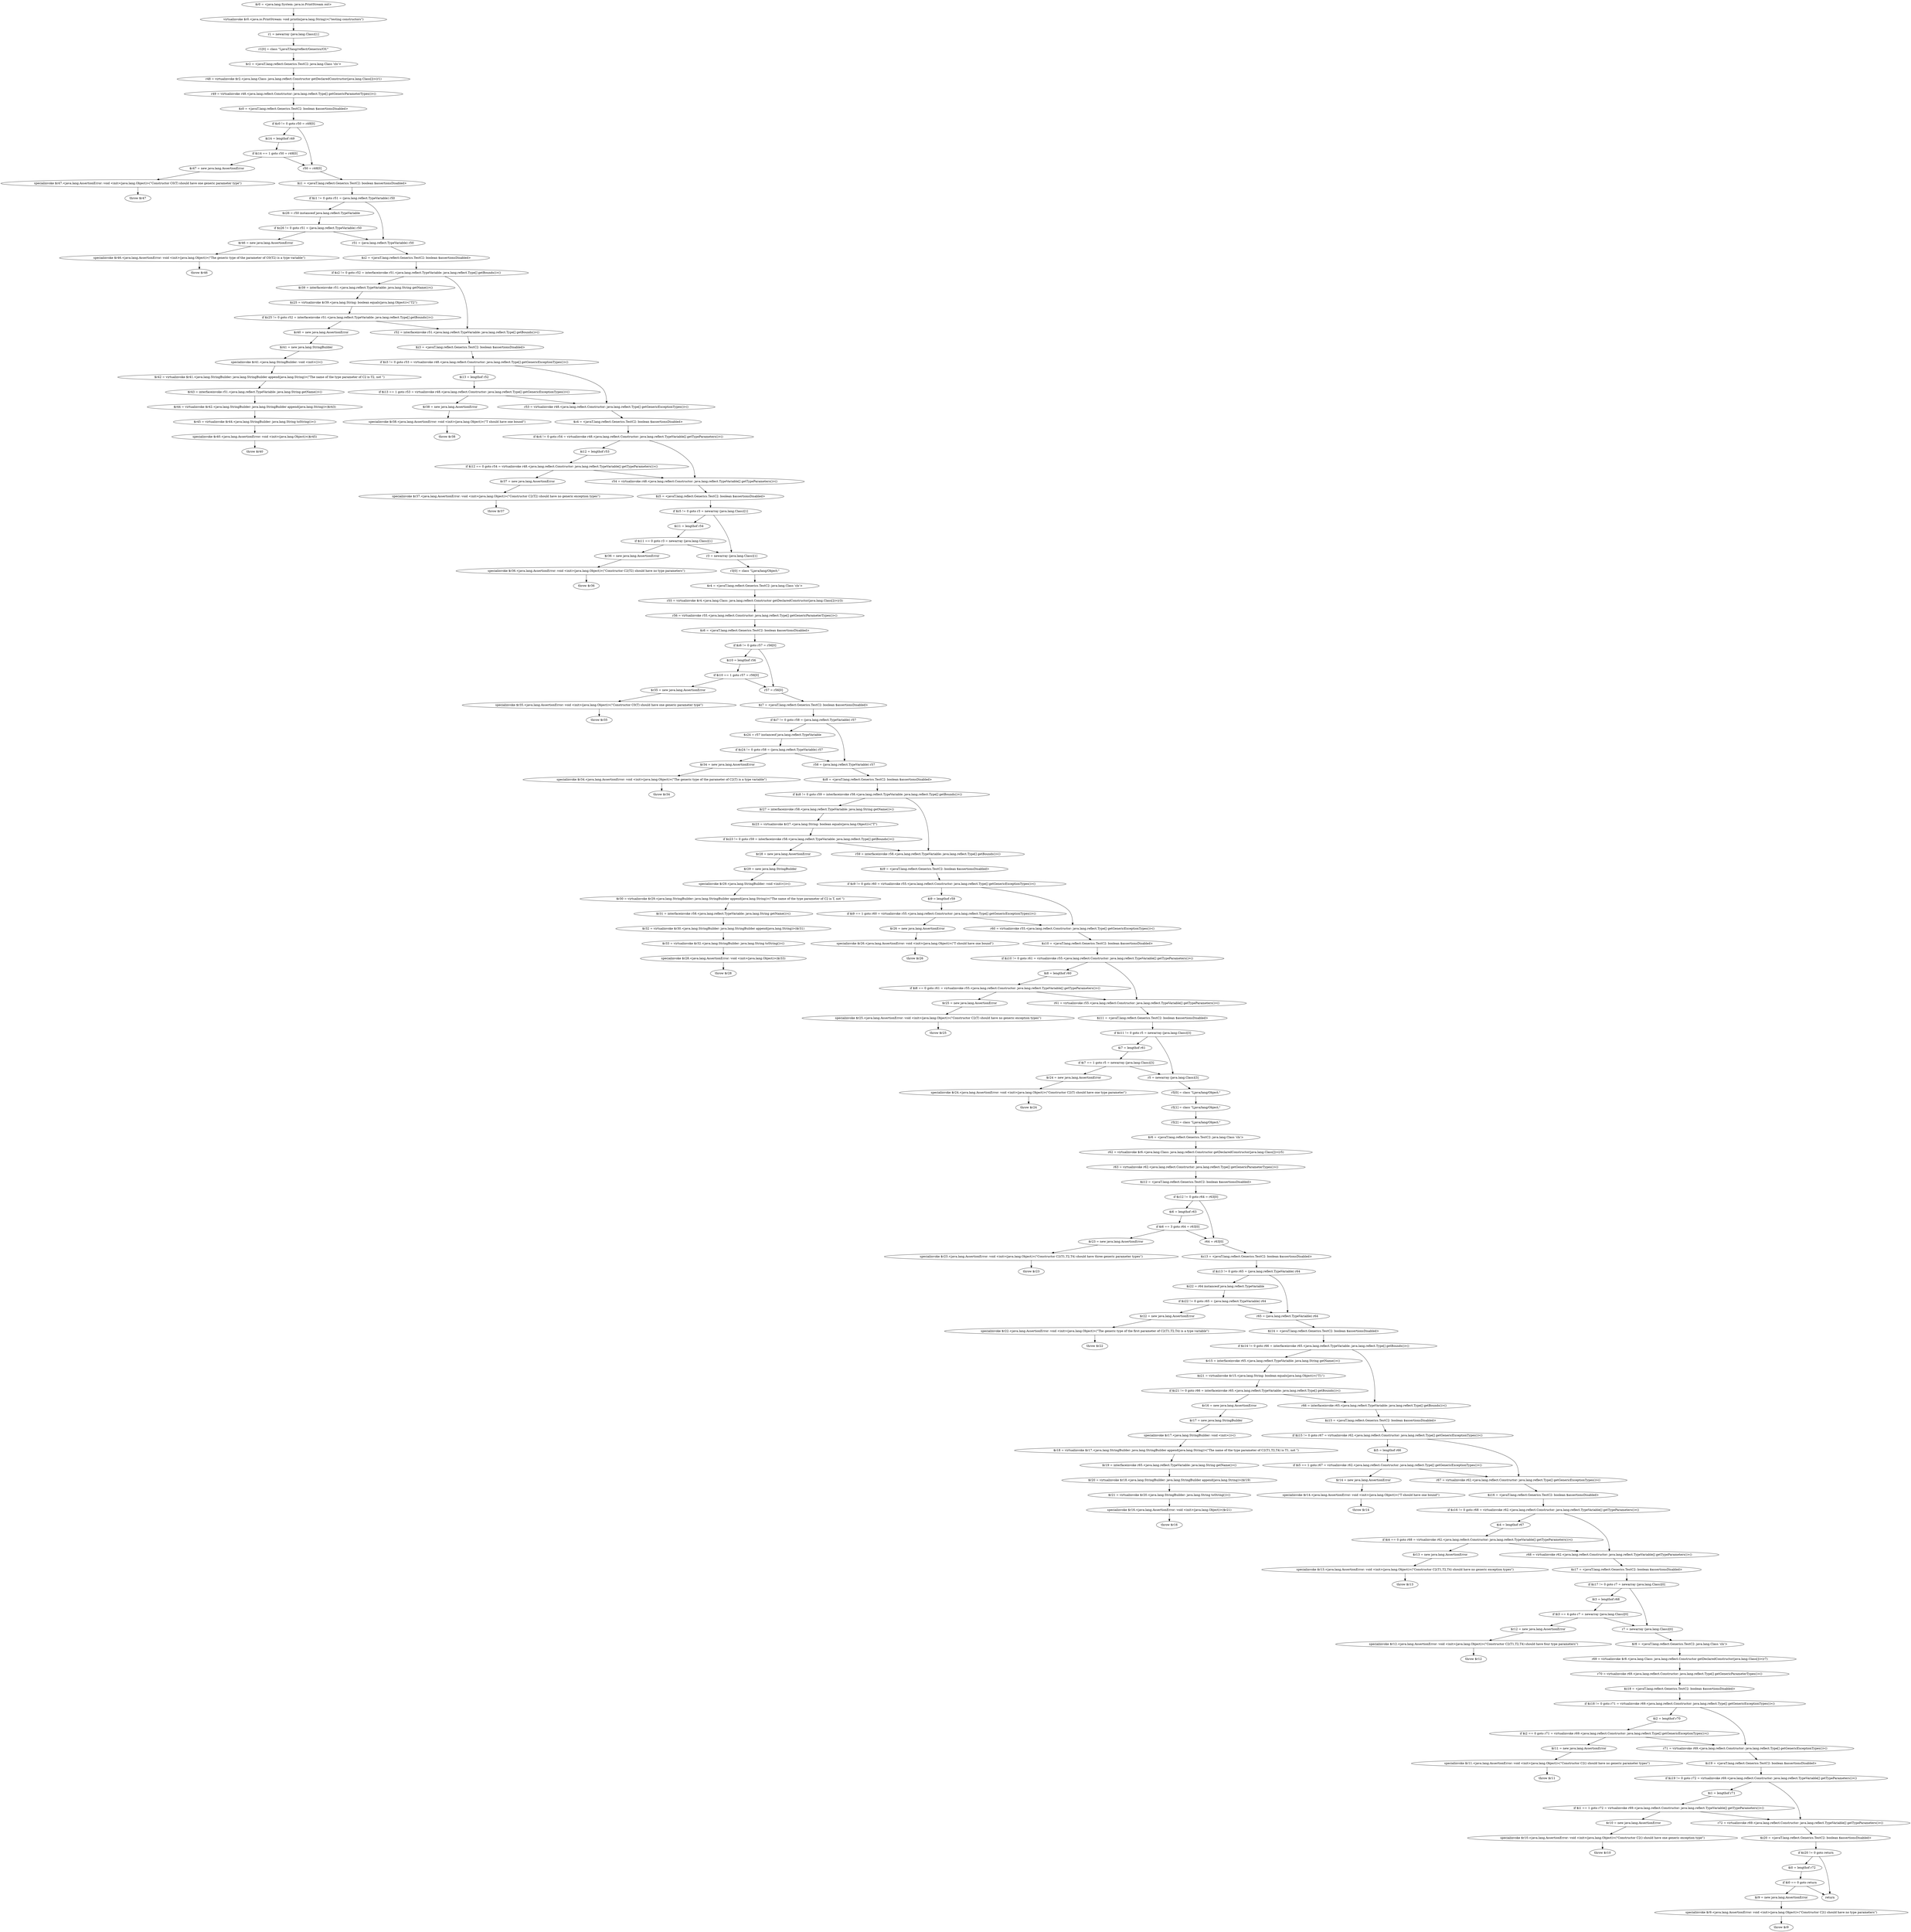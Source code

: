 digraph "unitGraph" {
    "$r0 = <java.lang.System: java.io.PrintStream out>"
    "virtualinvoke $r0.<java.io.PrintStream: void println(java.lang.String)>(\"testing constructors\")"
    "r1 = newarray (java.lang.Class)[1]"
    "r1[0] = class \"LjavaT/lang/reflect/Generics/C0;\""
    "$r2 = <javaT.lang.reflect.Generics.TestC2: java.lang.Class 'cls'>"
    "r48 = virtualinvoke $r2.<java.lang.Class: java.lang.reflect.Constructor getDeclaredConstructor(java.lang.Class[])>(r1)"
    "r49 = virtualinvoke r48.<java.lang.reflect.Constructor: java.lang.reflect.Type[] getGenericParameterTypes()>()"
    "$z0 = <javaT.lang.reflect.Generics.TestC2: boolean $assertionsDisabled>"
    "if $z0 != 0 goto r50 = r49[0]"
    "$i14 = lengthof r49"
    "if $i14 == 1 goto r50 = r49[0]"
    "$r47 = new java.lang.AssertionError"
    "specialinvoke $r47.<java.lang.AssertionError: void <init>(java.lang.Object)>(\"Constructor C0(T) should have one generic parameter type\")"
    "throw $r47"
    "r50 = r49[0]"
    "$z1 = <javaT.lang.reflect.Generics.TestC2: boolean $assertionsDisabled>"
    "if $z1 != 0 goto r51 = (java.lang.reflect.TypeVariable) r50"
    "$z26 = r50 instanceof java.lang.reflect.TypeVariable"
    "if $z26 != 0 goto r51 = (java.lang.reflect.TypeVariable) r50"
    "$r46 = new java.lang.AssertionError"
    "specialinvoke $r46.<java.lang.AssertionError: void <init>(java.lang.Object)>(\"The generic type of the parameter of C0(T2) is a type variable\")"
    "throw $r46"
    "r51 = (java.lang.reflect.TypeVariable) r50"
    "$z2 = <javaT.lang.reflect.Generics.TestC2: boolean $assertionsDisabled>"
    "if $z2 != 0 goto r52 = interfaceinvoke r51.<java.lang.reflect.TypeVariable: java.lang.reflect.Type[] getBounds()>()"
    "$r39 = interfaceinvoke r51.<java.lang.reflect.TypeVariable: java.lang.String getName()>()"
    "$z25 = virtualinvoke $r39.<java.lang.String: boolean equals(java.lang.Object)>(\"T2\")"
    "if $z25 != 0 goto r52 = interfaceinvoke r51.<java.lang.reflect.TypeVariable: java.lang.reflect.Type[] getBounds()>()"
    "$r40 = new java.lang.AssertionError"
    "$r41 = new java.lang.StringBuilder"
    "specialinvoke $r41.<java.lang.StringBuilder: void <init>()>()"
    "$r42 = virtualinvoke $r41.<java.lang.StringBuilder: java.lang.StringBuilder append(java.lang.String)>(\"The name of the type parameter of C2 is T2, not \")"
    "$r43 = interfaceinvoke r51.<java.lang.reflect.TypeVariable: java.lang.String getName()>()"
    "$r44 = virtualinvoke $r42.<java.lang.StringBuilder: java.lang.StringBuilder append(java.lang.String)>($r43)"
    "$r45 = virtualinvoke $r44.<java.lang.StringBuilder: java.lang.String toString()>()"
    "specialinvoke $r40.<java.lang.AssertionError: void <init>(java.lang.Object)>($r45)"
    "throw $r40"
    "r52 = interfaceinvoke r51.<java.lang.reflect.TypeVariable: java.lang.reflect.Type[] getBounds()>()"
    "$z3 = <javaT.lang.reflect.Generics.TestC2: boolean $assertionsDisabled>"
    "if $z3 != 0 goto r53 = virtualinvoke r48.<java.lang.reflect.Constructor: java.lang.reflect.Type[] getGenericExceptionTypes()>()"
    "$i13 = lengthof r52"
    "if $i13 == 1 goto r53 = virtualinvoke r48.<java.lang.reflect.Constructor: java.lang.reflect.Type[] getGenericExceptionTypes()>()"
    "$r38 = new java.lang.AssertionError"
    "specialinvoke $r38.<java.lang.AssertionError: void <init>(java.lang.Object)>(\"T should have one bound\")"
    "throw $r38"
    "r53 = virtualinvoke r48.<java.lang.reflect.Constructor: java.lang.reflect.Type[] getGenericExceptionTypes()>()"
    "$z4 = <javaT.lang.reflect.Generics.TestC2: boolean $assertionsDisabled>"
    "if $z4 != 0 goto r54 = virtualinvoke r48.<java.lang.reflect.Constructor: java.lang.reflect.TypeVariable[] getTypeParameters()>()"
    "$i12 = lengthof r53"
    "if $i12 == 0 goto r54 = virtualinvoke r48.<java.lang.reflect.Constructor: java.lang.reflect.TypeVariable[] getTypeParameters()>()"
    "$r37 = new java.lang.AssertionError"
    "specialinvoke $r37.<java.lang.AssertionError: void <init>(java.lang.Object)>(\"Constructor C2(T2) should have no generic exception types\")"
    "throw $r37"
    "r54 = virtualinvoke r48.<java.lang.reflect.Constructor: java.lang.reflect.TypeVariable[] getTypeParameters()>()"
    "$z5 = <javaT.lang.reflect.Generics.TestC2: boolean $assertionsDisabled>"
    "if $z5 != 0 goto r3 = newarray (java.lang.Class)[1]"
    "$i11 = lengthof r54"
    "if $i11 == 0 goto r3 = newarray (java.lang.Class)[1]"
    "$r36 = new java.lang.AssertionError"
    "specialinvoke $r36.<java.lang.AssertionError: void <init>(java.lang.Object)>(\"Constructor C2(T2) should have no type parameters\")"
    "throw $r36"
    "r3 = newarray (java.lang.Class)[1]"
    "r3[0] = class \"Ljava/lang/Object;\""
    "$r4 = <javaT.lang.reflect.Generics.TestC2: java.lang.Class 'cls'>"
    "r55 = virtualinvoke $r4.<java.lang.Class: java.lang.reflect.Constructor getDeclaredConstructor(java.lang.Class[])>(r3)"
    "r56 = virtualinvoke r55.<java.lang.reflect.Constructor: java.lang.reflect.Type[] getGenericParameterTypes()>()"
    "$z6 = <javaT.lang.reflect.Generics.TestC2: boolean $assertionsDisabled>"
    "if $z6 != 0 goto r57 = r56[0]"
    "$i10 = lengthof r56"
    "if $i10 == 1 goto r57 = r56[0]"
    "$r35 = new java.lang.AssertionError"
    "specialinvoke $r35.<java.lang.AssertionError: void <init>(java.lang.Object)>(\"Constructor C0(T) should have one generic parameter type\")"
    "throw $r35"
    "r57 = r56[0]"
    "$z7 = <javaT.lang.reflect.Generics.TestC2: boolean $assertionsDisabled>"
    "if $z7 != 0 goto r58 = (java.lang.reflect.TypeVariable) r57"
    "$z24 = r57 instanceof java.lang.reflect.TypeVariable"
    "if $z24 != 0 goto r58 = (java.lang.reflect.TypeVariable) r57"
    "$r34 = new java.lang.AssertionError"
    "specialinvoke $r34.<java.lang.AssertionError: void <init>(java.lang.Object)>(\"The generic type of the parameter of C2(T) is a type variable\")"
    "throw $r34"
    "r58 = (java.lang.reflect.TypeVariable) r57"
    "$z8 = <javaT.lang.reflect.Generics.TestC2: boolean $assertionsDisabled>"
    "if $z8 != 0 goto r59 = interfaceinvoke r58.<java.lang.reflect.TypeVariable: java.lang.reflect.Type[] getBounds()>()"
    "$r27 = interfaceinvoke r58.<java.lang.reflect.TypeVariable: java.lang.String getName()>()"
    "$z23 = virtualinvoke $r27.<java.lang.String: boolean equals(java.lang.Object)>(\"T\")"
    "if $z23 != 0 goto r59 = interfaceinvoke r58.<java.lang.reflect.TypeVariable: java.lang.reflect.Type[] getBounds()>()"
    "$r28 = new java.lang.AssertionError"
    "$r29 = new java.lang.StringBuilder"
    "specialinvoke $r29.<java.lang.StringBuilder: void <init>()>()"
    "$r30 = virtualinvoke $r29.<java.lang.StringBuilder: java.lang.StringBuilder append(java.lang.String)>(\"The name of the type parameter of C2 is T, not \")"
    "$r31 = interfaceinvoke r58.<java.lang.reflect.TypeVariable: java.lang.String getName()>()"
    "$r32 = virtualinvoke $r30.<java.lang.StringBuilder: java.lang.StringBuilder append(java.lang.String)>($r31)"
    "$r33 = virtualinvoke $r32.<java.lang.StringBuilder: java.lang.String toString()>()"
    "specialinvoke $r28.<java.lang.AssertionError: void <init>(java.lang.Object)>($r33)"
    "throw $r28"
    "r59 = interfaceinvoke r58.<java.lang.reflect.TypeVariable: java.lang.reflect.Type[] getBounds()>()"
    "$z9 = <javaT.lang.reflect.Generics.TestC2: boolean $assertionsDisabled>"
    "if $z9 != 0 goto r60 = virtualinvoke r55.<java.lang.reflect.Constructor: java.lang.reflect.Type[] getGenericExceptionTypes()>()"
    "$i9 = lengthof r59"
    "if $i9 == 1 goto r60 = virtualinvoke r55.<java.lang.reflect.Constructor: java.lang.reflect.Type[] getGenericExceptionTypes()>()"
    "$r26 = new java.lang.AssertionError"
    "specialinvoke $r26.<java.lang.AssertionError: void <init>(java.lang.Object)>(\"T should have one bound\")"
    "throw $r26"
    "r60 = virtualinvoke r55.<java.lang.reflect.Constructor: java.lang.reflect.Type[] getGenericExceptionTypes()>()"
    "$z10 = <javaT.lang.reflect.Generics.TestC2: boolean $assertionsDisabled>"
    "if $z10 != 0 goto r61 = virtualinvoke r55.<java.lang.reflect.Constructor: java.lang.reflect.TypeVariable[] getTypeParameters()>()"
    "$i8 = lengthof r60"
    "if $i8 == 0 goto r61 = virtualinvoke r55.<java.lang.reflect.Constructor: java.lang.reflect.TypeVariable[] getTypeParameters()>()"
    "$r25 = new java.lang.AssertionError"
    "specialinvoke $r25.<java.lang.AssertionError: void <init>(java.lang.Object)>(\"Constructor C2(T) should have no generic exception types\")"
    "throw $r25"
    "r61 = virtualinvoke r55.<java.lang.reflect.Constructor: java.lang.reflect.TypeVariable[] getTypeParameters()>()"
    "$z11 = <javaT.lang.reflect.Generics.TestC2: boolean $assertionsDisabled>"
    "if $z11 != 0 goto r5 = newarray (java.lang.Class)[3]"
    "$i7 = lengthof r61"
    "if $i7 == 1 goto r5 = newarray (java.lang.Class)[3]"
    "$r24 = new java.lang.AssertionError"
    "specialinvoke $r24.<java.lang.AssertionError: void <init>(java.lang.Object)>(\"Constructor C2(T) should have one type parameter\")"
    "throw $r24"
    "r5 = newarray (java.lang.Class)[3]"
    "r5[0] = class \"Ljava/lang/Object;\""
    "r5[1] = class \"Ljava/lang/Object;\""
    "r5[2] = class \"Ljava/lang/Object;\""
    "$r6 = <javaT.lang.reflect.Generics.TestC2: java.lang.Class 'cls'>"
    "r62 = virtualinvoke $r6.<java.lang.Class: java.lang.reflect.Constructor getDeclaredConstructor(java.lang.Class[])>(r5)"
    "r63 = virtualinvoke r62.<java.lang.reflect.Constructor: java.lang.reflect.Type[] getGenericParameterTypes()>()"
    "$z12 = <javaT.lang.reflect.Generics.TestC2: boolean $assertionsDisabled>"
    "if $z12 != 0 goto r64 = r63[0]"
    "$i6 = lengthof r63"
    "if $i6 == 3 goto r64 = r63[0]"
    "$r23 = new java.lang.AssertionError"
    "specialinvoke $r23.<java.lang.AssertionError: void <init>(java.lang.Object)>(\"Constructor C2(T1,T2,T4) should have three generic parameter types\")"
    "throw $r23"
    "r64 = r63[0]"
    "$z13 = <javaT.lang.reflect.Generics.TestC2: boolean $assertionsDisabled>"
    "if $z13 != 0 goto r65 = (java.lang.reflect.TypeVariable) r64"
    "$z22 = r64 instanceof java.lang.reflect.TypeVariable"
    "if $z22 != 0 goto r65 = (java.lang.reflect.TypeVariable) r64"
    "$r22 = new java.lang.AssertionError"
    "specialinvoke $r22.<java.lang.AssertionError: void <init>(java.lang.Object)>(\"The generic type of the first parameter of C2(T1,T2,T4) is a type variable\")"
    "throw $r22"
    "r65 = (java.lang.reflect.TypeVariable) r64"
    "$z14 = <javaT.lang.reflect.Generics.TestC2: boolean $assertionsDisabled>"
    "if $z14 != 0 goto r66 = interfaceinvoke r65.<java.lang.reflect.TypeVariable: java.lang.reflect.Type[] getBounds()>()"
    "$r15 = interfaceinvoke r65.<java.lang.reflect.TypeVariable: java.lang.String getName()>()"
    "$z21 = virtualinvoke $r15.<java.lang.String: boolean equals(java.lang.Object)>(\"T1\")"
    "if $z21 != 0 goto r66 = interfaceinvoke r65.<java.lang.reflect.TypeVariable: java.lang.reflect.Type[] getBounds()>()"
    "$r16 = new java.lang.AssertionError"
    "$r17 = new java.lang.StringBuilder"
    "specialinvoke $r17.<java.lang.StringBuilder: void <init>()>()"
    "$r18 = virtualinvoke $r17.<java.lang.StringBuilder: java.lang.StringBuilder append(java.lang.String)>(\"The name of the type parameter of C2(T1,T2,T4) is T1, not \")"
    "$r19 = interfaceinvoke r65.<java.lang.reflect.TypeVariable: java.lang.String getName()>()"
    "$r20 = virtualinvoke $r18.<java.lang.StringBuilder: java.lang.StringBuilder append(java.lang.String)>($r19)"
    "$r21 = virtualinvoke $r20.<java.lang.StringBuilder: java.lang.String toString()>()"
    "specialinvoke $r16.<java.lang.AssertionError: void <init>(java.lang.Object)>($r21)"
    "throw $r16"
    "r66 = interfaceinvoke r65.<java.lang.reflect.TypeVariable: java.lang.reflect.Type[] getBounds()>()"
    "$z15 = <javaT.lang.reflect.Generics.TestC2: boolean $assertionsDisabled>"
    "if $z15 != 0 goto r67 = virtualinvoke r62.<java.lang.reflect.Constructor: java.lang.reflect.Type[] getGenericExceptionTypes()>()"
    "$i5 = lengthof r66"
    "if $i5 == 1 goto r67 = virtualinvoke r62.<java.lang.reflect.Constructor: java.lang.reflect.Type[] getGenericExceptionTypes()>()"
    "$r14 = new java.lang.AssertionError"
    "specialinvoke $r14.<java.lang.AssertionError: void <init>(java.lang.Object)>(\"T should have one bound\")"
    "throw $r14"
    "r67 = virtualinvoke r62.<java.lang.reflect.Constructor: java.lang.reflect.Type[] getGenericExceptionTypes()>()"
    "$z16 = <javaT.lang.reflect.Generics.TestC2: boolean $assertionsDisabled>"
    "if $z16 != 0 goto r68 = virtualinvoke r62.<java.lang.reflect.Constructor: java.lang.reflect.TypeVariable[] getTypeParameters()>()"
    "$i4 = lengthof r67"
    "if $i4 == 0 goto r68 = virtualinvoke r62.<java.lang.reflect.Constructor: java.lang.reflect.TypeVariable[] getTypeParameters()>()"
    "$r13 = new java.lang.AssertionError"
    "specialinvoke $r13.<java.lang.AssertionError: void <init>(java.lang.Object)>(\"Constructor C2(T1,T2,T4) should have no generic exception types\")"
    "throw $r13"
    "r68 = virtualinvoke r62.<java.lang.reflect.Constructor: java.lang.reflect.TypeVariable[] getTypeParameters()>()"
    "$z17 = <javaT.lang.reflect.Generics.TestC2: boolean $assertionsDisabled>"
    "if $z17 != 0 goto r7 = newarray (java.lang.Class)[0]"
    "$i3 = lengthof r68"
    "if $i3 == 4 goto r7 = newarray (java.lang.Class)[0]"
    "$r12 = new java.lang.AssertionError"
    "specialinvoke $r12.<java.lang.AssertionError: void <init>(java.lang.Object)>(\"Constructor C2(T1,T2,T4) should have four type parameters\")"
    "throw $r12"
    "r7 = newarray (java.lang.Class)[0]"
    "$r8 = <javaT.lang.reflect.Generics.TestC2: java.lang.Class 'cls'>"
    "r69 = virtualinvoke $r8.<java.lang.Class: java.lang.reflect.Constructor getDeclaredConstructor(java.lang.Class[])>(r7)"
    "r70 = virtualinvoke r69.<java.lang.reflect.Constructor: java.lang.reflect.Type[] getGenericParameterTypes()>()"
    "$z18 = <javaT.lang.reflect.Generics.TestC2: boolean $assertionsDisabled>"
    "if $z18 != 0 goto r71 = virtualinvoke r69.<java.lang.reflect.Constructor: java.lang.reflect.Type[] getGenericExceptionTypes()>()"
    "$i2 = lengthof r70"
    "if $i2 == 0 goto r71 = virtualinvoke r69.<java.lang.reflect.Constructor: java.lang.reflect.Type[] getGenericExceptionTypes()>()"
    "$r11 = new java.lang.AssertionError"
    "specialinvoke $r11.<java.lang.AssertionError: void <init>(java.lang.Object)>(\"Constructor C2() should have no generic parameter types\")"
    "throw $r11"
    "r71 = virtualinvoke r69.<java.lang.reflect.Constructor: java.lang.reflect.Type[] getGenericExceptionTypes()>()"
    "$z19 = <javaT.lang.reflect.Generics.TestC2: boolean $assertionsDisabled>"
    "if $z19 != 0 goto r72 = virtualinvoke r69.<java.lang.reflect.Constructor: java.lang.reflect.TypeVariable[] getTypeParameters()>()"
    "$i1 = lengthof r71"
    "if $i1 == 1 goto r72 = virtualinvoke r69.<java.lang.reflect.Constructor: java.lang.reflect.TypeVariable[] getTypeParameters()>()"
    "$r10 = new java.lang.AssertionError"
    "specialinvoke $r10.<java.lang.AssertionError: void <init>(java.lang.Object)>(\"Constructor C2() should have one generic exception type\")"
    "throw $r10"
    "r72 = virtualinvoke r69.<java.lang.reflect.Constructor: java.lang.reflect.TypeVariable[] getTypeParameters()>()"
    "$z20 = <javaT.lang.reflect.Generics.TestC2: boolean $assertionsDisabled>"
    "if $z20 != 0 goto return"
    "$i0 = lengthof r72"
    "if $i0 == 0 goto return"
    "$r9 = new java.lang.AssertionError"
    "specialinvoke $r9.<java.lang.AssertionError: void <init>(java.lang.Object)>(\"Constructor C2() should have no type parameters\")"
    "throw $r9"
    "return"
    "$r0 = <java.lang.System: java.io.PrintStream out>"->"virtualinvoke $r0.<java.io.PrintStream: void println(java.lang.String)>(\"testing constructors\")";
    "virtualinvoke $r0.<java.io.PrintStream: void println(java.lang.String)>(\"testing constructors\")"->"r1 = newarray (java.lang.Class)[1]";
    "r1 = newarray (java.lang.Class)[1]"->"r1[0] = class \"LjavaT/lang/reflect/Generics/C0;\"";
    "r1[0] = class \"LjavaT/lang/reflect/Generics/C0;\""->"$r2 = <javaT.lang.reflect.Generics.TestC2: java.lang.Class 'cls'>";
    "$r2 = <javaT.lang.reflect.Generics.TestC2: java.lang.Class 'cls'>"->"r48 = virtualinvoke $r2.<java.lang.Class: java.lang.reflect.Constructor getDeclaredConstructor(java.lang.Class[])>(r1)";
    "r48 = virtualinvoke $r2.<java.lang.Class: java.lang.reflect.Constructor getDeclaredConstructor(java.lang.Class[])>(r1)"->"r49 = virtualinvoke r48.<java.lang.reflect.Constructor: java.lang.reflect.Type[] getGenericParameterTypes()>()";
    "r49 = virtualinvoke r48.<java.lang.reflect.Constructor: java.lang.reflect.Type[] getGenericParameterTypes()>()"->"$z0 = <javaT.lang.reflect.Generics.TestC2: boolean $assertionsDisabled>";
    "$z0 = <javaT.lang.reflect.Generics.TestC2: boolean $assertionsDisabled>"->"if $z0 != 0 goto r50 = r49[0]";
    "if $z0 != 0 goto r50 = r49[0]"->"$i14 = lengthof r49";
    "if $z0 != 0 goto r50 = r49[0]"->"r50 = r49[0]";
    "$i14 = lengthof r49"->"if $i14 == 1 goto r50 = r49[0]";
    "if $i14 == 1 goto r50 = r49[0]"->"$r47 = new java.lang.AssertionError";
    "if $i14 == 1 goto r50 = r49[0]"->"r50 = r49[0]";
    "$r47 = new java.lang.AssertionError"->"specialinvoke $r47.<java.lang.AssertionError: void <init>(java.lang.Object)>(\"Constructor C0(T) should have one generic parameter type\")";
    "specialinvoke $r47.<java.lang.AssertionError: void <init>(java.lang.Object)>(\"Constructor C0(T) should have one generic parameter type\")"->"throw $r47";
    "r50 = r49[0]"->"$z1 = <javaT.lang.reflect.Generics.TestC2: boolean $assertionsDisabled>";
    "$z1 = <javaT.lang.reflect.Generics.TestC2: boolean $assertionsDisabled>"->"if $z1 != 0 goto r51 = (java.lang.reflect.TypeVariable) r50";
    "if $z1 != 0 goto r51 = (java.lang.reflect.TypeVariable) r50"->"$z26 = r50 instanceof java.lang.reflect.TypeVariable";
    "if $z1 != 0 goto r51 = (java.lang.reflect.TypeVariable) r50"->"r51 = (java.lang.reflect.TypeVariable) r50";
    "$z26 = r50 instanceof java.lang.reflect.TypeVariable"->"if $z26 != 0 goto r51 = (java.lang.reflect.TypeVariable) r50";
    "if $z26 != 0 goto r51 = (java.lang.reflect.TypeVariable) r50"->"$r46 = new java.lang.AssertionError";
    "if $z26 != 0 goto r51 = (java.lang.reflect.TypeVariable) r50"->"r51 = (java.lang.reflect.TypeVariable) r50";
    "$r46 = new java.lang.AssertionError"->"specialinvoke $r46.<java.lang.AssertionError: void <init>(java.lang.Object)>(\"The generic type of the parameter of C0(T2) is a type variable\")";
    "specialinvoke $r46.<java.lang.AssertionError: void <init>(java.lang.Object)>(\"The generic type of the parameter of C0(T2) is a type variable\")"->"throw $r46";
    "r51 = (java.lang.reflect.TypeVariable) r50"->"$z2 = <javaT.lang.reflect.Generics.TestC2: boolean $assertionsDisabled>";
    "$z2 = <javaT.lang.reflect.Generics.TestC2: boolean $assertionsDisabled>"->"if $z2 != 0 goto r52 = interfaceinvoke r51.<java.lang.reflect.TypeVariable: java.lang.reflect.Type[] getBounds()>()";
    "if $z2 != 0 goto r52 = interfaceinvoke r51.<java.lang.reflect.TypeVariable: java.lang.reflect.Type[] getBounds()>()"->"$r39 = interfaceinvoke r51.<java.lang.reflect.TypeVariable: java.lang.String getName()>()";
    "if $z2 != 0 goto r52 = interfaceinvoke r51.<java.lang.reflect.TypeVariable: java.lang.reflect.Type[] getBounds()>()"->"r52 = interfaceinvoke r51.<java.lang.reflect.TypeVariable: java.lang.reflect.Type[] getBounds()>()";
    "$r39 = interfaceinvoke r51.<java.lang.reflect.TypeVariable: java.lang.String getName()>()"->"$z25 = virtualinvoke $r39.<java.lang.String: boolean equals(java.lang.Object)>(\"T2\")";
    "$z25 = virtualinvoke $r39.<java.lang.String: boolean equals(java.lang.Object)>(\"T2\")"->"if $z25 != 0 goto r52 = interfaceinvoke r51.<java.lang.reflect.TypeVariable: java.lang.reflect.Type[] getBounds()>()";
    "if $z25 != 0 goto r52 = interfaceinvoke r51.<java.lang.reflect.TypeVariable: java.lang.reflect.Type[] getBounds()>()"->"$r40 = new java.lang.AssertionError";
    "if $z25 != 0 goto r52 = interfaceinvoke r51.<java.lang.reflect.TypeVariable: java.lang.reflect.Type[] getBounds()>()"->"r52 = interfaceinvoke r51.<java.lang.reflect.TypeVariable: java.lang.reflect.Type[] getBounds()>()";
    "$r40 = new java.lang.AssertionError"->"$r41 = new java.lang.StringBuilder";
    "$r41 = new java.lang.StringBuilder"->"specialinvoke $r41.<java.lang.StringBuilder: void <init>()>()";
    "specialinvoke $r41.<java.lang.StringBuilder: void <init>()>()"->"$r42 = virtualinvoke $r41.<java.lang.StringBuilder: java.lang.StringBuilder append(java.lang.String)>(\"The name of the type parameter of C2 is T2, not \")";
    "$r42 = virtualinvoke $r41.<java.lang.StringBuilder: java.lang.StringBuilder append(java.lang.String)>(\"The name of the type parameter of C2 is T2, not \")"->"$r43 = interfaceinvoke r51.<java.lang.reflect.TypeVariable: java.lang.String getName()>()";
    "$r43 = interfaceinvoke r51.<java.lang.reflect.TypeVariable: java.lang.String getName()>()"->"$r44 = virtualinvoke $r42.<java.lang.StringBuilder: java.lang.StringBuilder append(java.lang.String)>($r43)";
    "$r44 = virtualinvoke $r42.<java.lang.StringBuilder: java.lang.StringBuilder append(java.lang.String)>($r43)"->"$r45 = virtualinvoke $r44.<java.lang.StringBuilder: java.lang.String toString()>()";
    "$r45 = virtualinvoke $r44.<java.lang.StringBuilder: java.lang.String toString()>()"->"specialinvoke $r40.<java.lang.AssertionError: void <init>(java.lang.Object)>($r45)";
    "specialinvoke $r40.<java.lang.AssertionError: void <init>(java.lang.Object)>($r45)"->"throw $r40";
    "r52 = interfaceinvoke r51.<java.lang.reflect.TypeVariable: java.lang.reflect.Type[] getBounds()>()"->"$z3 = <javaT.lang.reflect.Generics.TestC2: boolean $assertionsDisabled>";
    "$z3 = <javaT.lang.reflect.Generics.TestC2: boolean $assertionsDisabled>"->"if $z3 != 0 goto r53 = virtualinvoke r48.<java.lang.reflect.Constructor: java.lang.reflect.Type[] getGenericExceptionTypes()>()";
    "if $z3 != 0 goto r53 = virtualinvoke r48.<java.lang.reflect.Constructor: java.lang.reflect.Type[] getGenericExceptionTypes()>()"->"$i13 = lengthof r52";
    "if $z3 != 0 goto r53 = virtualinvoke r48.<java.lang.reflect.Constructor: java.lang.reflect.Type[] getGenericExceptionTypes()>()"->"r53 = virtualinvoke r48.<java.lang.reflect.Constructor: java.lang.reflect.Type[] getGenericExceptionTypes()>()";
    "$i13 = lengthof r52"->"if $i13 == 1 goto r53 = virtualinvoke r48.<java.lang.reflect.Constructor: java.lang.reflect.Type[] getGenericExceptionTypes()>()";
    "if $i13 == 1 goto r53 = virtualinvoke r48.<java.lang.reflect.Constructor: java.lang.reflect.Type[] getGenericExceptionTypes()>()"->"$r38 = new java.lang.AssertionError";
    "if $i13 == 1 goto r53 = virtualinvoke r48.<java.lang.reflect.Constructor: java.lang.reflect.Type[] getGenericExceptionTypes()>()"->"r53 = virtualinvoke r48.<java.lang.reflect.Constructor: java.lang.reflect.Type[] getGenericExceptionTypes()>()";
    "$r38 = new java.lang.AssertionError"->"specialinvoke $r38.<java.lang.AssertionError: void <init>(java.lang.Object)>(\"T should have one bound\")";
    "specialinvoke $r38.<java.lang.AssertionError: void <init>(java.lang.Object)>(\"T should have one bound\")"->"throw $r38";
    "r53 = virtualinvoke r48.<java.lang.reflect.Constructor: java.lang.reflect.Type[] getGenericExceptionTypes()>()"->"$z4 = <javaT.lang.reflect.Generics.TestC2: boolean $assertionsDisabled>";
    "$z4 = <javaT.lang.reflect.Generics.TestC2: boolean $assertionsDisabled>"->"if $z4 != 0 goto r54 = virtualinvoke r48.<java.lang.reflect.Constructor: java.lang.reflect.TypeVariable[] getTypeParameters()>()";
    "if $z4 != 0 goto r54 = virtualinvoke r48.<java.lang.reflect.Constructor: java.lang.reflect.TypeVariable[] getTypeParameters()>()"->"$i12 = lengthof r53";
    "if $z4 != 0 goto r54 = virtualinvoke r48.<java.lang.reflect.Constructor: java.lang.reflect.TypeVariable[] getTypeParameters()>()"->"r54 = virtualinvoke r48.<java.lang.reflect.Constructor: java.lang.reflect.TypeVariable[] getTypeParameters()>()";
    "$i12 = lengthof r53"->"if $i12 == 0 goto r54 = virtualinvoke r48.<java.lang.reflect.Constructor: java.lang.reflect.TypeVariable[] getTypeParameters()>()";
    "if $i12 == 0 goto r54 = virtualinvoke r48.<java.lang.reflect.Constructor: java.lang.reflect.TypeVariable[] getTypeParameters()>()"->"$r37 = new java.lang.AssertionError";
    "if $i12 == 0 goto r54 = virtualinvoke r48.<java.lang.reflect.Constructor: java.lang.reflect.TypeVariable[] getTypeParameters()>()"->"r54 = virtualinvoke r48.<java.lang.reflect.Constructor: java.lang.reflect.TypeVariable[] getTypeParameters()>()";
    "$r37 = new java.lang.AssertionError"->"specialinvoke $r37.<java.lang.AssertionError: void <init>(java.lang.Object)>(\"Constructor C2(T2) should have no generic exception types\")";
    "specialinvoke $r37.<java.lang.AssertionError: void <init>(java.lang.Object)>(\"Constructor C2(T2) should have no generic exception types\")"->"throw $r37";
    "r54 = virtualinvoke r48.<java.lang.reflect.Constructor: java.lang.reflect.TypeVariable[] getTypeParameters()>()"->"$z5 = <javaT.lang.reflect.Generics.TestC2: boolean $assertionsDisabled>";
    "$z5 = <javaT.lang.reflect.Generics.TestC2: boolean $assertionsDisabled>"->"if $z5 != 0 goto r3 = newarray (java.lang.Class)[1]";
    "if $z5 != 0 goto r3 = newarray (java.lang.Class)[1]"->"$i11 = lengthof r54";
    "if $z5 != 0 goto r3 = newarray (java.lang.Class)[1]"->"r3 = newarray (java.lang.Class)[1]";
    "$i11 = lengthof r54"->"if $i11 == 0 goto r3 = newarray (java.lang.Class)[1]";
    "if $i11 == 0 goto r3 = newarray (java.lang.Class)[1]"->"$r36 = new java.lang.AssertionError";
    "if $i11 == 0 goto r3 = newarray (java.lang.Class)[1]"->"r3 = newarray (java.lang.Class)[1]";
    "$r36 = new java.lang.AssertionError"->"specialinvoke $r36.<java.lang.AssertionError: void <init>(java.lang.Object)>(\"Constructor C2(T2) should have no type parameters\")";
    "specialinvoke $r36.<java.lang.AssertionError: void <init>(java.lang.Object)>(\"Constructor C2(T2) should have no type parameters\")"->"throw $r36";
    "r3 = newarray (java.lang.Class)[1]"->"r3[0] = class \"Ljava/lang/Object;\"";
    "r3[0] = class \"Ljava/lang/Object;\""->"$r4 = <javaT.lang.reflect.Generics.TestC2: java.lang.Class 'cls'>";
    "$r4 = <javaT.lang.reflect.Generics.TestC2: java.lang.Class 'cls'>"->"r55 = virtualinvoke $r4.<java.lang.Class: java.lang.reflect.Constructor getDeclaredConstructor(java.lang.Class[])>(r3)";
    "r55 = virtualinvoke $r4.<java.lang.Class: java.lang.reflect.Constructor getDeclaredConstructor(java.lang.Class[])>(r3)"->"r56 = virtualinvoke r55.<java.lang.reflect.Constructor: java.lang.reflect.Type[] getGenericParameterTypes()>()";
    "r56 = virtualinvoke r55.<java.lang.reflect.Constructor: java.lang.reflect.Type[] getGenericParameterTypes()>()"->"$z6 = <javaT.lang.reflect.Generics.TestC2: boolean $assertionsDisabled>";
    "$z6 = <javaT.lang.reflect.Generics.TestC2: boolean $assertionsDisabled>"->"if $z6 != 0 goto r57 = r56[0]";
    "if $z6 != 0 goto r57 = r56[0]"->"$i10 = lengthof r56";
    "if $z6 != 0 goto r57 = r56[0]"->"r57 = r56[0]";
    "$i10 = lengthof r56"->"if $i10 == 1 goto r57 = r56[0]";
    "if $i10 == 1 goto r57 = r56[0]"->"$r35 = new java.lang.AssertionError";
    "if $i10 == 1 goto r57 = r56[0]"->"r57 = r56[0]";
    "$r35 = new java.lang.AssertionError"->"specialinvoke $r35.<java.lang.AssertionError: void <init>(java.lang.Object)>(\"Constructor C0(T) should have one generic parameter type\")";
    "specialinvoke $r35.<java.lang.AssertionError: void <init>(java.lang.Object)>(\"Constructor C0(T) should have one generic parameter type\")"->"throw $r35";
    "r57 = r56[0]"->"$z7 = <javaT.lang.reflect.Generics.TestC2: boolean $assertionsDisabled>";
    "$z7 = <javaT.lang.reflect.Generics.TestC2: boolean $assertionsDisabled>"->"if $z7 != 0 goto r58 = (java.lang.reflect.TypeVariable) r57";
    "if $z7 != 0 goto r58 = (java.lang.reflect.TypeVariable) r57"->"$z24 = r57 instanceof java.lang.reflect.TypeVariable";
    "if $z7 != 0 goto r58 = (java.lang.reflect.TypeVariable) r57"->"r58 = (java.lang.reflect.TypeVariable) r57";
    "$z24 = r57 instanceof java.lang.reflect.TypeVariable"->"if $z24 != 0 goto r58 = (java.lang.reflect.TypeVariable) r57";
    "if $z24 != 0 goto r58 = (java.lang.reflect.TypeVariable) r57"->"$r34 = new java.lang.AssertionError";
    "if $z24 != 0 goto r58 = (java.lang.reflect.TypeVariable) r57"->"r58 = (java.lang.reflect.TypeVariable) r57";
    "$r34 = new java.lang.AssertionError"->"specialinvoke $r34.<java.lang.AssertionError: void <init>(java.lang.Object)>(\"The generic type of the parameter of C2(T) is a type variable\")";
    "specialinvoke $r34.<java.lang.AssertionError: void <init>(java.lang.Object)>(\"The generic type of the parameter of C2(T) is a type variable\")"->"throw $r34";
    "r58 = (java.lang.reflect.TypeVariable) r57"->"$z8 = <javaT.lang.reflect.Generics.TestC2: boolean $assertionsDisabled>";
    "$z8 = <javaT.lang.reflect.Generics.TestC2: boolean $assertionsDisabled>"->"if $z8 != 0 goto r59 = interfaceinvoke r58.<java.lang.reflect.TypeVariable: java.lang.reflect.Type[] getBounds()>()";
    "if $z8 != 0 goto r59 = interfaceinvoke r58.<java.lang.reflect.TypeVariable: java.lang.reflect.Type[] getBounds()>()"->"$r27 = interfaceinvoke r58.<java.lang.reflect.TypeVariable: java.lang.String getName()>()";
    "if $z8 != 0 goto r59 = interfaceinvoke r58.<java.lang.reflect.TypeVariable: java.lang.reflect.Type[] getBounds()>()"->"r59 = interfaceinvoke r58.<java.lang.reflect.TypeVariable: java.lang.reflect.Type[] getBounds()>()";
    "$r27 = interfaceinvoke r58.<java.lang.reflect.TypeVariable: java.lang.String getName()>()"->"$z23 = virtualinvoke $r27.<java.lang.String: boolean equals(java.lang.Object)>(\"T\")";
    "$z23 = virtualinvoke $r27.<java.lang.String: boolean equals(java.lang.Object)>(\"T\")"->"if $z23 != 0 goto r59 = interfaceinvoke r58.<java.lang.reflect.TypeVariable: java.lang.reflect.Type[] getBounds()>()";
    "if $z23 != 0 goto r59 = interfaceinvoke r58.<java.lang.reflect.TypeVariable: java.lang.reflect.Type[] getBounds()>()"->"$r28 = new java.lang.AssertionError";
    "if $z23 != 0 goto r59 = interfaceinvoke r58.<java.lang.reflect.TypeVariable: java.lang.reflect.Type[] getBounds()>()"->"r59 = interfaceinvoke r58.<java.lang.reflect.TypeVariable: java.lang.reflect.Type[] getBounds()>()";
    "$r28 = new java.lang.AssertionError"->"$r29 = new java.lang.StringBuilder";
    "$r29 = new java.lang.StringBuilder"->"specialinvoke $r29.<java.lang.StringBuilder: void <init>()>()";
    "specialinvoke $r29.<java.lang.StringBuilder: void <init>()>()"->"$r30 = virtualinvoke $r29.<java.lang.StringBuilder: java.lang.StringBuilder append(java.lang.String)>(\"The name of the type parameter of C2 is T, not \")";
    "$r30 = virtualinvoke $r29.<java.lang.StringBuilder: java.lang.StringBuilder append(java.lang.String)>(\"The name of the type parameter of C2 is T, not \")"->"$r31 = interfaceinvoke r58.<java.lang.reflect.TypeVariable: java.lang.String getName()>()";
    "$r31 = interfaceinvoke r58.<java.lang.reflect.TypeVariable: java.lang.String getName()>()"->"$r32 = virtualinvoke $r30.<java.lang.StringBuilder: java.lang.StringBuilder append(java.lang.String)>($r31)";
    "$r32 = virtualinvoke $r30.<java.lang.StringBuilder: java.lang.StringBuilder append(java.lang.String)>($r31)"->"$r33 = virtualinvoke $r32.<java.lang.StringBuilder: java.lang.String toString()>()";
    "$r33 = virtualinvoke $r32.<java.lang.StringBuilder: java.lang.String toString()>()"->"specialinvoke $r28.<java.lang.AssertionError: void <init>(java.lang.Object)>($r33)";
    "specialinvoke $r28.<java.lang.AssertionError: void <init>(java.lang.Object)>($r33)"->"throw $r28";
    "r59 = interfaceinvoke r58.<java.lang.reflect.TypeVariable: java.lang.reflect.Type[] getBounds()>()"->"$z9 = <javaT.lang.reflect.Generics.TestC2: boolean $assertionsDisabled>";
    "$z9 = <javaT.lang.reflect.Generics.TestC2: boolean $assertionsDisabled>"->"if $z9 != 0 goto r60 = virtualinvoke r55.<java.lang.reflect.Constructor: java.lang.reflect.Type[] getGenericExceptionTypes()>()";
    "if $z9 != 0 goto r60 = virtualinvoke r55.<java.lang.reflect.Constructor: java.lang.reflect.Type[] getGenericExceptionTypes()>()"->"$i9 = lengthof r59";
    "if $z9 != 0 goto r60 = virtualinvoke r55.<java.lang.reflect.Constructor: java.lang.reflect.Type[] getGenericExceptionTypes()>()"->"r60 = virtualinvoke r55.<java.lang.reflect.Constructor: java.lang.reflect.Type[] getGenericExceptionTypes()>()";
    "$i9 = lengthof r59"->"if $i9 == 1 goto r60 = virtualinvoke r55.<java.lang.reflect.Constructor: java.lang.reflect.Type[] getGenericExceptionTypes()>()";
    "if $i9 == 1 goto r60 = virtualinvoke r55.<java.lang.reflect.Constructor: java.lang.reflect.Type[] getGenericExceptionTypes()>()"->"$r26 = new java.lang.AssertionError";
    "if $i9 == 1 goto r60 = virtualinvoke r55.<java.lang.reflect.Constructor: java.lang.reflect.Type[] getGenericExceptionTypes()>()"->"r60 = virtualinvoke r55.<java.lang.reflect.Constructor: java.lang.reflect.Type[] getGenericExceptionTypes()>()";
    "$r26 = new java.lang.AssertionError"->"specialinvoke $r26.<java.lang.AssertionError: void <init>(java.lang.Object)>(\"T should have one bound\")";
    "specialinvoke $r26.<java.lang.AssertionError: void <init>(java.lang.Object)>(\"T should have one bound\")"->"throw $r26";
    "r60 = virtualinvoke r55.<java.lang.reflect.Constructor: java.lang.reflect.Type[] getGenericExceptionTypes()>()"->"$z10 = <javaT.lang.reflect.Generics.TestC2: boolean $assertionsDisabled>";
    "$z10 = <javaT.lang.reflect.Generics.TestC2: boolean $assertionsDisabled>"->"if $z10 != 0 goto r61 = virtualinvoke r55.<java.lang.reflect.Constructor: java.lang.reflect.TypeVariable[] getTypeParameters()>()";
    "if $z10 != 0 goto r61 = virtualinvoke r55.<java.lang.reflect.Constructor: java.lang.reflect.TypeVariable[] getTypeParameters()>()"->"$i8 = lengthof r60";
    "if $z10 != 0 goto r61 = virtualinvoke r55.<java.lang.reflect.Constructor: java.lang.reflect.TypeVariable[] getTypeParameters()>()"->"r61 = virtualinvoke r55.<java.lang.reflect.Constructor: java.lang.reflect.TypeVariable[] getTypeParameters()>()";
    "$i8 = lengthof r60"->"if $i8 == 0 goto r61 = virtualinvoke r55.<java.lang.reflect.Constructor: java.lang.reflect.TypeVariable[] getTypeParameters()>()";
    "if $i8 == 0 goto r61 = virtualinvoke r55.<java.lang.reflect.Constructor: java.lang.reflect.TypeVariable[] getTypeParameters()>()"->"$r25 = new java.lang.AssertionError";
    "if $i8 == 0 goto r61 = virtualinvoke r55.<java.lang.reflect.Constructor: java.lang.reflect.TypeVariable[] getTypeParameters()>()"->"r61 = virtualinvoke r55.<java.lang.reflect.Constructor: java.lang.reflect.TypeVariable[] getTypeParameters()>()";
    "$r25 = new java.lang.AssertionError"->"specialinvoke $r25.<java.lang.AssertionError: void <init>(java.lang.Object)>(\"Constructor C2(T) should have no generic exception types\")";
    "specialinvoke $r25.<java.lang.AssertionError: void <init>(java.lang.Object)>(\"Constructor C2(T) should have no generic exception types\")"->"throw $r25";
    "r61 = virtualinvoke r55.<java.lang.reflect.Constructor: java.lang.reflect.TypeVariable[] getTypeParameters()>()"->"$z11 = <javaT.lang.reflect.Generics.TestC2: boolean $assertionsDisabled>";
    "$z11 = <javaT.lang.reflect.Generics.TestC2: boolean $assertionsDisabled>"->"if $z11 != 0 goto r5 = newarray (java.lang.Class)[3]";
    "if $z11 != 0 goto r5 = newarray (java.lang.Class)[3]"->"$i7 = lengthof r61";
    "if $z11 != 0 goto r5 = newarray (java.lang.Class)[3]"->"r5 = newarray (java.lang.Class)[3]";
    "$i7 = lengthof r61"->"if $i7 == 1 goto r5 = newarray (java.lang.Class)[3]";
    "if $i7 == 1 goto r5 = newarray (java.lang.Class)[3]"->"$r24 = new java.lang.AssertionError";
    "if $i7 == 1 goto r5 = newarray (java.lang.Class)[3]"->"r5 = newarray (java.lang.Class)[3]";
    "$r24 = new java.lang.AssertionError"->"specialinvoke $r24.<java.lang.AssertionError: void <init>(java.lang.Object)>(\"Constructor C2(T) should have one type parameter\")";
    "specialinvoke $r24.<java.lang.AssertionError: void <init>(java.lang.Object)>(\"Constructor C2(T) should have one type parameter\")"->"throw $r24";
    "r5 = newarray (java.lang.Class)[3]"->"r5[0] = class \"Ljava/lang/Object;\"";
    "r5[0] = class \"Ljava/lang/Object;\""->"r5[1] = class \"Ljava/lang/Object;\"";
    "r5[1] = class \"Ljava/lang/Object;\""->"r5[2] = class \"Ljava/lang/Object;\"";
    "r5[2] = class \"Ljava/lang/Object;\""->"$r6 = <javaT.lang.reflect.Generics.TestC2: java.lang.Class 'cls'>";
    "$r6 = <javaT.lang.reflect.Generics.TestC2: java.lang.Class 'cls'>"->"r62 = virtualinvoke $r6.<java.lang.Class: java.lang.reflect.Constructor getDeclaredConstructor(java.lang.Class[])>(r5)";
    "r62 = virtualinvoke $r6.<java.lang.Class: java.lang.reflect.Constructor getDeclaredConstructor(java.lang.Class[])>(r5)"->"r63 = virtualinvoke r62.<java.lang.reflect.Constructor: java.lang.reflect.Type[] getGenericParameterTypes()>()";
    "r63 = virtualinvoke r62.<java.lang.reflect.Constructor: java.lang.reflect.Type[] getGenericParameterTypes()>()"->"$z12 = <javaT.lang.reflect.Generics.TestC2: boolean $assertionsDisabled>";
    "$z12 = <javaT.lang.reflect.Generics.TestC2: boolean $assertionsDisabled>"->"if $z12 != 0 goto r64 = r63[0]";
    "if $z12 != 0 goto r64 = r63[0]"->"$i6 = lengthof r63";
    "if $z12 != 0 goto r64 = r63[0]"->"r64 = r63[0]";
    "$i6 = lengthof r63"->"if $i6 == 3 goto r64 = r63[0]";
    "if $i6 == 3 goto r64 = r63[0]"->"$r23 = new java.lang.AssertionError";
    "if $i6 == 3 goto r64 = r63[0]"->"r64 = r63[0]";
    "$r23 = new java.lang.AssertionError"->"specialinvoke $r23.<java.lang.AssertionError: void <init>(java.lang.Object)>(\"Constructor C2(T1,T2,T4) should have three generic parameter types\")";
    "specialinvoke $r23.<java.lang.AssertionError: void <init>(java.lang.Object)>(\"Constructor C2(T1,T2,T4) should have three generic parameter types\")"->"throw $r23";
    "r64 = r63[0]"->"$z13 = <javaT.lang.reflect.Generics.TestC2: boolean $assertionsDisabled>";
    "$z13 = <javaT.lang.reflect.Generics.TestC2: boolean $assertionsDisabled>"->"if $z13 != 0 goto r65 = (java.lang.reflect.TypeVariable) r64";
    "if $z13 != 0 goto r65 = (java.lang.reflect.TypeVariable) r64"->"$z22 = r64 instanceof java.lang.reflect.TypeVariable";
    "if $z13 != 0 goto r65 = (java.lang.reflect.TypeVariable) r64"->"r65 = (java.lang.reflect.TypeVariable) r64";
    "$z22 = r64 instanceof java.lang.reflect.TypeVariable"->"if $z22 != 0 goto r65 = (java.lang.reflect.TypeVariable) r64";
    "if $z22 != 0 goto r65 = (java.lang.reflect.TypeVariable) r64"->"$r22 = new java.lang.AssertionError";
    "if $z22 != 0 goto r65 = (java.lang.reflect.TypeVariable) r64"->"r65 = (java.lang.reflect.TypeVariable) r64";
    "$r22 = new java.lang.AssertionError"->"specialinvoke $r22.<java.lang.AssertionError: void <init>(java.lang.Object)>(\"The generic type of the first parameter of C2(T1,T2,T4) is a type variable\")";
    "specialinvoke $r22.<java.lang.AssertionError: void <init>(java.lang.Object)>(\"The generic type of the first parameter of C2(T1,T2,T4) is a type variable\")"->"throw $r22";
    "r65 = (java.lang.reflect.TypeVariable) r64"->"$z14 = <javaT.lang.reflect.Generics.TestC2: boolean $assertionsDisabled>";
    "$z14 = <javaT.lang.reflect.Generics.TestC2: boolean $assertionsDisabled>"->"if $z14 != 0 goto r66 = interfaceinvoke r65.<java.lang.reflect.TypeVariable: java.lang.reflect.Type[] getBounds()>()";
    "if $z14 != 0 goto r66 = interfaceinvoke r65.<java.lang.reflect.TypeVariable: java.lang.reflect.Type[] getBounds()>()"->"$r15 = interfaceinvoke r65.<java.lang.reflect.TypeVariable: java.lang.String getName()>()";
    "if $z14 != 0 goto r66 = interfaceinvoke r65.<java.lang.reflect.TypeVariable: java.lang.reflect.Type[] getBounds()>()"->"r66 = interfaceinvoke r65.<java.lang.reflect.TypeVariable: java.lang.reflect.Type[] getBounds()>()";
    "$r15 = interfaceinvoke r65.<java.lang.reflect.TypeVariable: java.lang.String getName()>()"->"$z21 = virtualinvoke $r15.<java.lang.String: boolean equals(java.lang.Object)>(\"T1\")";
    "$z21 = virtualinvoke $r15.<java.lang.String: boolean equals(java.lang.Object)>(\"T1\")"->"if $z21 != 0 goto r66 = interfaceinvoke r65.<java.lang.reflect.TypeVariable: java.lang.reflect.Type[] getBounds()>()";
    "if $z21 != 0 goto r66 = interfaceinvoke r65.<java.lang.reflect.TypeVariable: java.lang.reflect.Type[] getBounds()>()"->"$r16 = new java.lang.AssertionError";
    "if $z21 != 0 goto r66 = interfaceinvoke r65.<java.lang.reflect.TypeVariable: java.lang.reflect.Type[] getBounds()>()"->"r66 = interfaceinvoke r65.<java.lang.reflect.TypeVariable: java.lang.reflect.Type[] getBounds()>()";
    "$r16 = new java.lang.AssertionError"->"$r17 = new java.lang.StringBuilder";
    "$r17 = new java.lang.StringBuilder"->"specialinvoke $r17.<java.lang.StringBuilder: void <init>()>()";
    "specialinvoke $r17.<java.lang.StringBuilder: void <init>()>()"->"$r18 = virtualinvoke $r17.<java.lang.StringBuilder: java.lang.StringBuilder append(java.lang.String)>(\"The name of the type parameter of C2(T1,T2,T4) is T1, not \")";
    "$r18 = virtualinvoke $r17.<java.lang.StringBuilder: java.lang.StringBuilder append(java.lang.String)>(\"The name of the type parameter of C2(T1,T2,T4) is T1, not \")"->"$r19 = interfaceinvoke r65.<java.lang.reflect.TypeVariable: java.lang.String getName()>()";
    "$r19 = interfaceinvoke r65.<java.lang.reflect.TypeVariable: java.lang.String getName()>()"->"$r20 = virtualinvoke $r18.<java.lang.StringBuilder: java.lang.StringBuilder append(java.lang.String)>($r19)";
    "$r20 = virtualinvoke $r18.<java.lang.StringBuilder: java.lang.StringBuilder append(java.lang.String)>($r19)"->"$r21 = virtualinvoke $r20.<java.lang.StringBuilder: java.lang.String toString()>()";
    "$r21 = virtualinvoke $r20.<java.lang.StringBuilder: java.lang.String toString()>()"->"specialinvoke $r16.<java.lang.AssertionError: void <init>(java.lang.Object)>($r21)";
    "specialinvoke $r16.<java.lang.AssertionError: void <init>(java.lang.Object)>($r21)"->"throw $r16";
    "r66 = interfaceinvoke r65.<java.lang.reflect.TypeVariable: java.lang.reflect.Type[] getBounds()>()"->"$z15 = <javaT.lang.reflect.Generics.TestC2: boolean $assertionsDisabled>";
    "$z15 = <javaT.lang.reflect.Generics.TestC2: boolean $assertionsDisabled>"->"if $z15 != 0 goto r67 = virtualinvoke r62.<java.lang.reflect.Constructor: java.lang.reflect.Type[] getGenericExceptionTypes()>()";
    "if $z15 != 0 goto r67 = virtualinvoke r62.<java.lang.reflect.Constructor: java.lang.reflect.Type[] getGenericExceptionTypes()>()"->"$i5 = lengthof r66";
    "if $z15 != 0 goto r67 = virtualinvoke r62.<java.lang.reflect.Constructor: java.lang.reflect.Type[] getGenericExceptionTypes()>()"->"r67 = virtualinvoke r62.<java.lang.reflect.Constructor: java.lang.reflect.Type[] getGenericExceptionTypes()>()";
    "$i5 = lengthof r66"->"if $i5 == 1 goto r67 = virtualinvoke r62.<java.lang.reflect.Constructor: java.lang.reflect.Type[] getGenericExceptionTypes()>()";
    "if $i5 == 1 goto r67 = virtualinvoke r62.<java.lang.reflect.Constructor: java.lang.reflect.Type[] getGenericExceptionTypes()>()"->"$r14 = new java.lang.AssertionError";
    "if $i5 == 1 goto r67 = virtualinvoke r62.<java.lang.reflect.Constructor: java.lang.reflect.Type[] getGenericExceptionTypes()>()"->"r67 = virtualinvoke r62.<java.lang.reflect.Constructor: java.lang.reflect.Type[] getGenericExceptionTypes()>()";
    "$r14 = new java.lang.AssertionError"->"specialinvoke $r14.<java.lang.AssertionError: void <init>(java.lang.Object)>(\"T should have one bound\")";
    "specialinvoke $r14.<java.lang.AssertionError: void <init>(java.lang.Object)>(\"T should have one bound\")"->"throw $r14";
    "r67 = virtualinvoke r62.<java.lang.reflect.Constructor: java.lang.reflect.Type[] getGenericExceptionTypes()>()"->"$z16 = <javaT.lang.reflect.Generics.TestC2: boolean $assertionsDisabled>";
    "$z16 = <javaT.lang.reflect.Generics.TestC2: boolean $assertionsDisabled>"->"if $z16 != 0 goto r68 = virtualinvoke r62.<java.lang.reflect.Constructor: java.lang.reflect.TypeVariable[] getTypeParameters()>()";
    "if $z16 != 0 goto r68 = virtualinvoke r62.<java.lang.reflect.Constructor: java.lang.reflect.TypeVariable[] getTypeParameters()>()"->"$i4 = lengthof r67";
    "if $z16 != 0 goto r68 = virtualinvoke r62.<java.lang.reflect.Constructor: java.lang.reflect.TypeVariable[] getTypeParameters()>()"->"r68 = virtualinvoke r62.<java.lang.reflect.Constructor: java.lang.reflect.TypeVariable[] getTypeParameters()>()";
    "$i4 = lengthof r67"->"if $i4 == 0 goto r68 = virtualinvoke r62.<java.lang.reflect.Constructor: java.lang.reflect.TypeVariable[] getTypeParameters()>()";
    "if $i4 == 0 goto r68 = virtualinvoke r62.<java.lang.reflect.Constructor: java.lang.reflect.TypeVariable[] getTypeParameters()>()"->"$r13 = new java.lang.AssertionError";
    "if $i4 == 0 goto r68 = virtualinvoke r62.<java.lang.reflect.Constructor: java.lang.reflect.TypeVariable[] getTypeParameters()>()"->"r68 = virtualinvoke r62.<java.lang.reflect.Constructor: java.lang.reflect.TypeVariable[] getTypeParameters()>()";
    "$r13 = new java.lang.AssertionError"->"specialinvoke $r13.<java.lang.AssertionError: void <init>(java.lang.Object)>(\"Constructor C2(T1,T2,T4) should have no generic exception types\")";
    "specialinvoke $r13.<java.lang.AssertionError: void <init>(java.lang.Object)>(\"Constructor C2(T1,T2,T4) should have no generic exception types\")"->"throw $r13";
    "r68 = virtualinvoke r62.<java.lang.reflect.Constructor: java.lang.reflect.TypeVariable[] getTypeParameters()>()"->"$z17 = <javaT.lang.reflect.Generics.TestC2: boolean $assertionsDisabled>";
    "$z17 = <javaT.lang.reflect.Generics.TestC2: boolean $assertionsDisabled>"->"if $z17 != 0 goto r7 = newarray (java.lang.Class)[0]";
    "if $z17 != 0 goto r7 = newarray (java.lang.Class)[0]"->"$i3 = lengthof r68";
    "if $z17 != 0 goto r7 = newarray (java.lang.Class)[0]"->"r7 = newarray (java.lang.Class)[0]";
    "$i3 = lengthof r68"->"if $i3 == 4 goto r7 = newarray (java.lang.Class)[0]";
    "if $i3 == 4 goto r7 = newarray (java.lang.Class)[0]"->"$r12 = new java.lang.AssertionError";
    "if $i3 == 4 goto r7 = newarray (java.lang.Class)[0]"->"r7 = newarray (java.lang.Class)[0]";
    "$r12 = new java.lang.AssertionError"->"specialinvoke $r12.<java.lang.AssertionError: void <init>(java.lang.Object)>(\"Constructor C2(T1,T2,T4) should have four type parameters\")";
    "specialinvoke $r12.<java.lang.AssertionError: void <init>(java.lang.Object)>(\"Constructor C2(T1,T2,T4) should have four type parameters\")"->"throw $r12";
    "r7 = newarray (java.lang.Class)[0]"->"$r8 = <javaT.lang.reflect.Generics.TestC2: java.lang.Class 'cls'>";
    "$r8 = <javaT.lang.reflect.Generics.TestC2: java.lang.Class 'cls'>"->"r69 = virtualinvoke $r8.<java.lang.Class: java.lang.reflect.Constructor getDeclaredConstructor(java.lang.Class[])>(r7)";
    "r69 = virtualinvoke $r8.<java.lang.Class: java.lang.reflect.Constructor getDeclaredConstructor(java.lang.Class[])>(r7)"->"r70 = virtualinvoke r69.<java.lang.reflect.Constructor: java.lang.reflect.Type[] getGenericParameterTypes()>()";
    "r70 = virtualinvoke r69.<java.lang.reflect.Constructor: java.lang.reflect.Type[] getGenericParameterTypes()>()"->"$z18 = <javaT.lang.reflect.Generics.TestC2: boolean $assertionsDisabled>";
    "$z18 = <javaT.lang.reflect.Generics.TestC2: boolean $assertionsDisabled>"->"if $z18 != 0 goto r71 = virtualinvoke r69.<java.lang.reflect.Constructor: java.lang.reflect.Type[] getGenericExceptionTypes()>()";
    "if $z18 != 0 goto r71 = virtualinvoke r69.<java.lang.reflect.Constructor: java.lang.reflect.Type[] getGenericExceptionTypes()>()"->"$i2 = lengthof r70";
    "if $z18 != 0 goto r71 = virtualinvoke r69.<java.lang.reflect.Constructor: java.lang.reflect.Type[] getGenericExceptionTypes()>()"->"r71 = virtualinvoke r69.<java.lang.reflect.Constructor: java.lang.reflect.Type[] getGenericExceptionTypes()>()";
    "$i2 = lengthof r70"->"if $i2 == 0 goto r71 = virtualinvoke r69.<java.lang.reflect.Constructor: java.lang.reflect.Type[] getGenericExceptionTypes()>()";
    "if $i2 == 0 goto r71 = virtualinvoke r69.<java.lang.reflect.Constructor: java.lang.reflect.Type[] getGenericExceptionTypes()>()"->"$r11 = new java.lang.AssertionError";
    "if $i2 == 0 goto r71 = virtualinvoke r69.<java.lang.reflect.Constructor: java.lang.reflect.Type[] getGenericExceptionTypes()>()"->"r71 = virtualinvoke r69.<java.lang.reflect.Constructor: java.lang.reflect.Type[] getGenericExceptionTypes()>()";
    "$r11 = new java.lang.AssertionError"->"specialinvoke $r11.<java.lang.AssertionError: void <init>(java.lang.Object)>(\"Constructor C2() should have no generic parameter types\")";
    "specialinvoke $r11.<java.lang.AssertionError: void <init>(java.lang.Object)>(\"Constructor C2() should have no generic parameter types\")"->"throw $r11";
    "r71 = virtualinvoke r69.<java.lang.reflect.Constructor: java.lang.reflect.Type[] getGenericExceptionTypes()>()"->"$z19 = <javaT.lang.reflect.Generics.TestC2: boolean $assertionsDisabled>";
    "$z19 = <javaT.lang.reflect.Generics.TestC2: boolean $assertionsDisabled>"->"if $z19 != 0 goto r72 = virtualinvoke r69.<java.lang.reflect.Constructor: java.lang.reflect.TypeVariable[] getTypeParameters()>()";
    "if $z19 != 0 goto r72 = virtualinvoke r69.<java.lang.reflect.Constructor: java.lang.reflect.TypeVariable[] getTypeParameters()>()"->"$i1 = lengthof r71";
    "if $z19 != 0 goto r72 = virtualinvoke r69.<java.lang.reflect.Constructor: java.lang.reflect.TypeVariable[] getTypeParameters()>()"->"r72 = virtualinvoke r69.<java.lang.reflect.Constructor: java.lang.reflect.TypeVariable[] getTypeParameters()>()";
    "$i1 = lengthof r71"->"if $i1 == 1 goto r72 = virtualinvoke r69.<java.lang.reflect.Constructor: java.lang.reflect.TypeVariable[] getTypeParameters()>()";
    "if $i1 == 1 goto r72 = virtualinvoke r69.<java.lang.reflect.Constructor: java.lang.reflect.TypeVariable[] getTypeParameters()>()"->"$r10 = new java.lang.AssertionError";
    "if $i1 == 1 goto r72 = virtualinvoke r69.<java.lang.reflect.Constructor: java.lang.reflect.TypeVariable[] getTypeParameters()>()"->"r72 = virtualinvoke r69.<java.lang.reflect.Constructor: java.lang.reflect.TypeVariable[] getTypeParameters()>()";
    "$r10 = new java.lang.AssertionError"->"specialinvoke $r10.<java.lang.AssertionError: void <init>(java.lang.Object)>(\"Constructor C2() should have one generic exception type\")";
    "specialinvoke $r10.<java.lang.AssertionError: void <init>(java.lang.Object)>(\"Constructor C2() should have one generic exception type\")"->"throw $r10";
    "r72 = virtualinvoke r69.<java.lang.reflect.Constructor: java.lang.reflect.TypeVariable[] getTypeParameters()>()"->"$z20 = <javaT.lang.reflect.Generics.TestC2: boolean $assertionsDisabled>";
    "$z20 = <javaT.lang.reflect.Generics.TestC2: boolean $assertionsDisabled>"->"if $z20 != 0 goto return";
    "if $z20 != 0 goto return"->"$i0 = lengthof r72";
    "if $z20 != 0 goto return"->"return";
    "$i0 = lengthof r72"->"if $i0 == 0 goto return";
    "if $i0 == 0 goto return"->"$r9 = new java.lang.AssertionError";
    "if $i0 == 0 goto return"->"return";
    "$r9 = new java.lang.AssertionError"->"specialinvoke $r9.<java.lang.AssertionError: void <init>(java.lang.Object)>(\"Constructor C2() should have no type parameters\")";
    "specialinvoke $r9.<java.lang.AssertionError: void <init>(java.lang.Object)>(\"Constructor C2() should have no type parameters\")"->"throw $r9";
}
